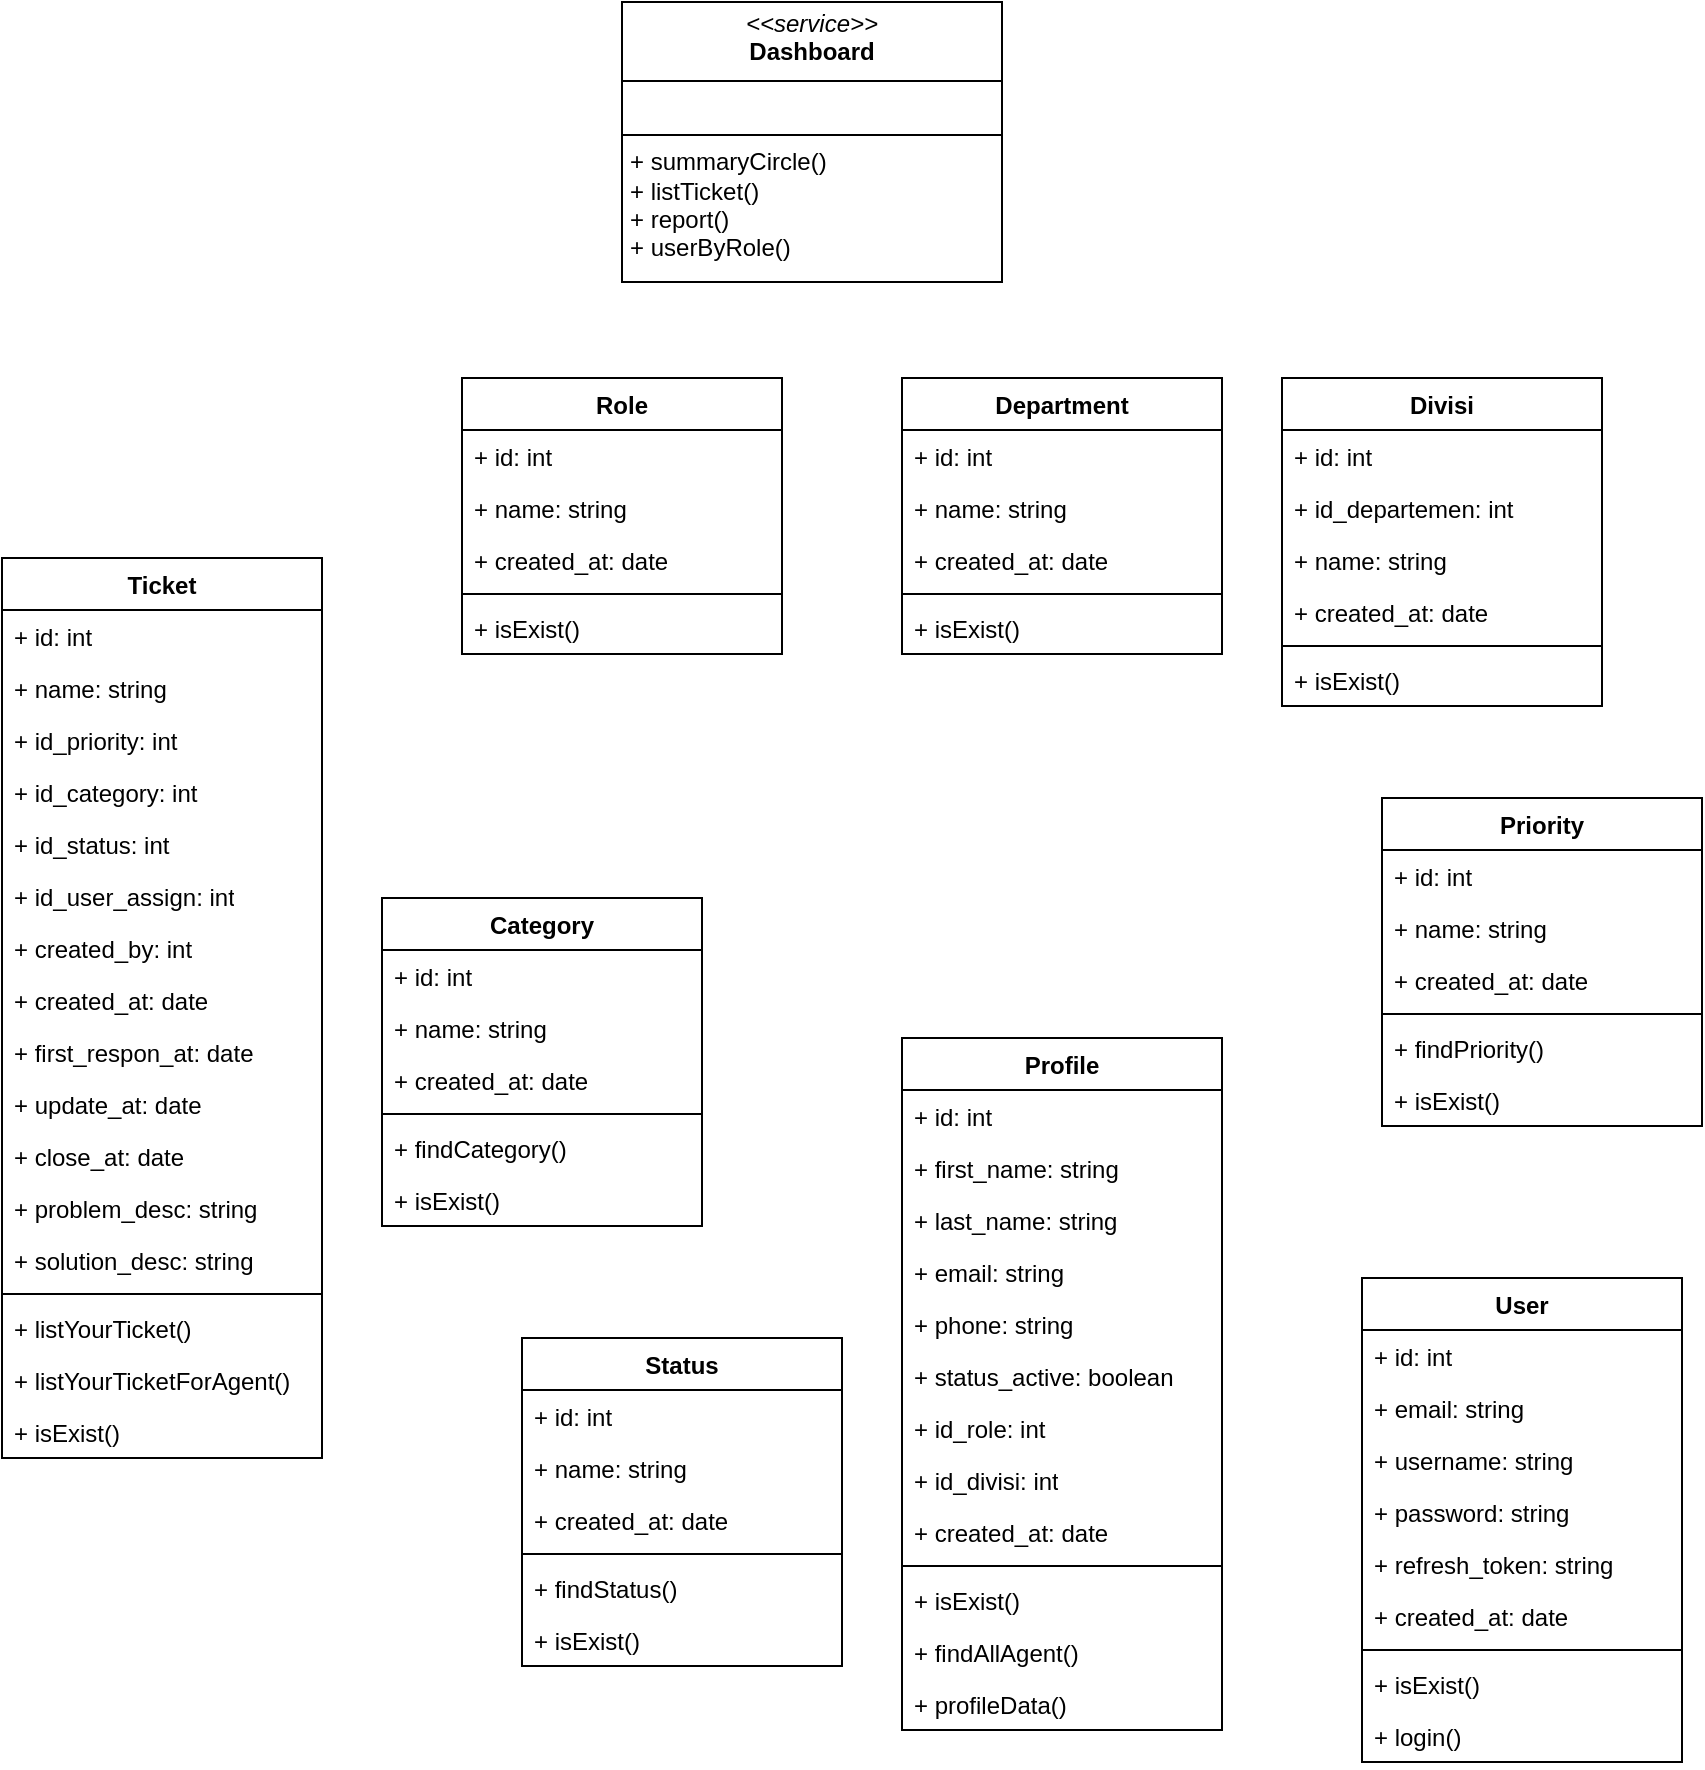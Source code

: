 <mxfile version="27.1.3">
  <diagram name="Page-1" id="-xxyF_3jXdGtJu57dgs1">
    <mxGraphModel dx="2005" dy="798" grid="1" gridSize="10" guides="1" tooltips="1" connect="1" arrows="1" fold="1" page="1" pageScale="1" pageWidth="827" pageHeight="1169" math="0" shadow="0">
      <root>
        <mxCell id="0" />
        <mxCell id="1" parent="0" />
        <mxCell id="XdJ_4pz9nZHwtMwytImK-14" value="Role" style="swimlane;fontStyle=1;align=center;verticalAlign=top;childLayout=stackLayout;horizontal=1;startSize=26;horizontalStack=0;resizeParent=1;resizeParentMax=0;resizeLast=0;collapsible=1;marginBottom=0;whiteSpace=wrap;html=1;" vertex="1" parent="1">
          <mxGeometry x="170" y="340" width="160" height="138" as="geometry" />
        </mxCell>
        <mxCell id="XdJ_4pz9nZHwtMwytImK-15" value="+ id: int" style="text;strokeColor=none;fillColor=none;align=left;verticalAlign=top;spacingLeft=4;spacingRight=4;overflow=hidden;rotatable=0;points=[[0,0.5],[1,0.5]];portConstraint=eastwest;whiteSpace=wrap;html=1;" vertex="1" parent="XdJ_4pz9nZHwtMwytImK-14">
          <mxGeometry y="26" width="160" height="26" as="geometry" />
        </mxCell>
        <mxCell id="XdJ_4pz9nZHwtMwytImK-21" value="+ name: string" style="text;strokeColor=none;fillColor=none;align=left;verticalAlign=top;spacingLeft=4;spacingRight=4;overflow=hidden;rotatable=0;points=[[0,0.5],[1,0.5]];portConstraint=eastwest;whiteSpace=wrap;html=1;" vertex="1" parent="XdJ_4pz9nZHwtMwytImK-14">
          <mxGeometry y="52" width="160" height="26" as="geometry" />
        </mxCell>
        <mxCell id="XdJ_4pz9nZHwtMwytImK-85" value="+ created_at: date" style="text;strokeColor=none;fillColor=none;align=left;verticalAlign=top;spacingLeft=4;spacingRight=4;overflow=hidden;rotatable=0;points=[[0,0.5],[1,0.5]];portConstraint=eastwest;whiteSpace=wrap;html=1;" vertex="1" parent="XdJ_4pz9nZHwtMwytImK-14">
          <mxGeometry y="78" width="160" height="26" as="geometry" />
        </mxCell>
        <mxCell id="XdJ_4pz9nZHwtMwytImK-16" value="" style="line;strokeWidth=1;fillColor=none;align=left;verticalAlign=middle;spacingTop=-1;spacingLeft=3;spacingRight=3;rotatable=0;labelPosition=right;points=[];portConstraint=eastwest;strokeColor=inherit;" vertex="1" parent="XdJ_4pz9nZHwtMwytImK-14">
          <mxGeometry y="104" width="160" height="8" as="geometry" />
        </mxCell>
        <mxCell id="XdJ_4pz9nZHwtMwytImK-86" value="+ isExist()" style="text;strokeColor=none;fillColor=none;align=left;verticalAlign=top;spacingLeft=4;spacingRight=4;overflow=hidden;rotatable=0;points=[[0,0.5],[1,0.5]];portConstraint=eastwest;whiteSpace=wrap;html=1;" vertex="1" parent="XdJ_4pz9nZHwtMwytImK-14">
          <mxGeometry y="112" width="160" height="26" as="geometry" />
        </mxCell>
        <mxCell id="XdJ_4pz9nZHwtMwytImK-22" value="Department" style="swimlane;fontStyle=1;align=center;verticalAlign=top;childLayout=stackLayout;horizontal=1;startSize=26;horizontalStack=0;resizeParent=1;resizeParentMax=0;resizeLast=0;collapsible=1;marginBottom=0;whiteSpace=wrap;html=1;" vertex="1" parent="1">
          <mxGeometry x="390" y="340" width="160" height="138" as="geometry" />
        </mxCell>
        <mxCell id="XdJ_4pz9nZHwtMwytImK-23" value="+ id: int" style="text;strokeColor=none;fillColor=none;align=left;verticalAlign=top;spacingLeft=4;spacingRight=4;overflow=hidden;rotatable=0;points=[[0,0.5],[1,0.5]];portConstraint=eastwest;whiteSpace=wrap;html=1;" vertex="1" parent="XdJ_4pz9nZHwtMwytImK-22">
          <mxGeometry y="26" width="160" height="26" as="geometry" />
        </mxCell>
        <mxCell id="XdJ_4pz9nZHwtMwytImK-24" value="+ name: string" style="text;strokeColor=none;fillColor=none;align=left;verticalAlign=top;spacingLeft=4;spacingRight=4;overflow=hidden;rotatable=0;points=[[0,0.5],[1,0.5]];portConstraint=eastwest;whiteSpace=wrap;html=1;" vertex="1" parent="XdJ_4pz9nZHwtMwytImK-22">
          <mxGeometry y="52" width="160" height="26" as="geometry" />
        </mxCell>
        <mxCell id="XdJ_4pz9nZHwtMwytImK-60" value="+ created_at: date" style="text;strokeColor=none;fillColor=none;align=left;verticalAlign=top;spacingLeft=4;spacingRight=4;overflow=hidden;rotatable=0;points=[[0,0.5],[1,0.5]];portConstraint=eastwest;whiteSpace=wrap;html=1;" vertex="1" parent="XdJ_4pz9nZHwtMwytImK-22">
          <mxGeometry y="78" width="160" height="26" as="geometry" />
        </mxCell>
        <mxCell id="XdJ_4pz9nZHwtMwytImK-25" value="" style="line;strokeWidth=1;fillColor=none;align=left;verticalAlign=middle;spacingTop=-1;spacingLeft=3;spacingRight=3;rotatable=0;labelPosition=right;points=[];portConstraint=eastwest;strokeColor=inherit;" vertex="1" parent="XdJ_4pz9nZHwtMwytImK-22">
          <mxGeometry y="104" width="160" height="8" as="geometry" />
        </mxCell>
        <mxCell id="XdJ_4pz9nZHwtMwytImK-26" value="+ isExist()" style="text;strokeColor=none;fillColor=none;align=left;verticalAlign=top;spacingLeft=4;spacingRight=4;overflow=hidden;rotatable=0;points=[[0,0.5],[1,0.5]];portConstraint=eastwest;whiteSpace=wrap;html=1;" vertex="1" parent="XdJ_4pz9nZHwtMwytImK-22">
          <mxGeometry y="112" width="160" height="26" as="geometry" />
        </mxCell>
        <mxCell id="XdJ_4pz9nZHwtMwytImK-27" value="Divisi" style="swimlane;fontStyle=1;align=center;verticalAlign=top;childLayout=stackLayout;horizontal=1;startSize=26;horizontalStack=0;resizeParent=1;resizeParentMax=0;resizeLast=0;collapsible=1;marginBottom=0;whiteSpace=wrap;html=1;" vertex="1" parent="1">
          <mxGeometry x="580" y="340" width="160" height="164" as="geometry" />
        </mxCell>
        <mxCell id="XdJ_4pz9nZHwtMwytImK-28" value="+ id: int" style="text;strokeColor=none;fillColor=none;align=left;verticalAlign=top;spacingLeft=4;spacingRight=4;overflow=hidden;rotatable=0;points=[[0,0.5],[1,0.5]];portConstraint=eastwest;whiteSpace=wrap;html=1;" vertex="1" parent="XdJ_4pz9nZHwtMwytImK-27">
          <mxGeometry y="26" width="160" height="26" as="geometry" />
        </mxCell>
        <mxCell id="XdJ_4pz9nZHwtMwytImK-32" value="+ id_departemen: int" style="text;strokeColor=none;fillColor=none;align=left;verticalAlign=top;spacingLeft=4;spacingRight=4;overflow=hidden;rotatable=0;points=[[0,0.5],[1,0.5]];portConstraint=eastwest;whiteSpace=wrap;html=1;" vertex="1" parent="XdJ_4pz9nZHwtMwytImK-27">
          <mxGeometry y="52" width="160" height="26" as="geometry" />
        </mxCell>
        <mxCell id="XdJ_4pz9nZHwtMwytImK-29" value="+ name: string" style="text;strokeColor=none;fillColor=none;align=left;verticalAlign=top;spacingLeft=4;spacingRight=4;overflow=hidden;rotatable=0;points=[[0,0.5],[1,0.5]];portConstraint=eastwest;whiteSpace=wrap;html=1;" vertex="1" parent="XdJ_4pz9nZHwtMwytImK-27">
          <mxGeometry y="78" width="160" height="26" as="geometry" />
        </mxCell>
        <mxCell id="XdJ_4pz9nZHwtMwytImK-61" value="+ created_at: date" style="text;strokeColor=none;fillColor=none;align=left;verticalAlign=top;spacingLeft=4;spacingRight=4;overflow=hidden;rotatable=0;points=[[0,0.5],[1,0.5]];portConstraint=eastwest;whiteSpace=wrap;html=1;" vertex="1" parent="XdJ_4pz9nZHwtMwytImK-27">
          <mxGeometry y="104" width="160" height="26" as="geometry" />
        </mxCell>
        <mxCell id="XdJ_4pz9nZHwtMwytImK-63" value="" style="line;strokeWidth=1;fillColor=none;align=left;verticalAlign=middle;spacingTop=-1;spacingLeft=3;spacingRight=3;rotatable=0;labelPosition=right;points=[];portConstraint=eastwest;strokeColor=inherit;" vertex="1" parent="XdJ_4pz9nZHwtMwytImK-27">
          <mxGeometry y="130" width="160" height="8" as="geometry" />
        </mxCell>
        <mxCell id="XdJ_4pz9nZHwtMwytImK-62" value="+ isExist()" style="text;strokeColor=none;fillColor=none;align=left;verticalAlign=top;spacingLeft=4;spacingRight=4;overflow=hidden;rotatable=0;points=[[0,0.5],[1,0.5]];portConstraint=eastwest;whiteSpace=wrap;html=1;" vertex="1" parent="XdJ_4pz9nZHwtMwytImK-27">
          <mxGeometry y="138" width="160" height="26" as="geometry" />
        </mxCell>
        <mxCell id="XdJ_4pz9nZHwtMwytImK-41" value="Category" style="swimlane;fontStyle=1;align=center;verticalAlign=top;childLayout=stackLayout;horizontal=1;startSize=26;horizontalStack=0;resizeParent=1;resizeParentMax=0;resizeLast=0;collapsible=1;marginBottom=0;whiteSpace=wrap;html=1;" vertex="1" parent="1">
          <mxGeometry x="130" y="600" width="160" height="164" as="geometry" />
        </mxCell>
        <mxCell id="XdJ_4pz9nZHwtMwytImK-42" value="+ id: int" style="text;strokeColor=none;fillColor=none;align=left;verticalAlign=top;spacingLeft=4;spacingRight=4;overflow=hidden;rotatable=0;points=[[0,0.5],[1,0.5]];portConstraint=eastwest;whiteSpace=wrap;html=1;" vertex="1" parent="XdJ_4pz9nZHwtMwytImK-41">
          <mxGeometry y="26" width="160" height="26" as="geometry" />
        </mxCell>
        <mxCell id="XdJ_4pz9nZHwtMwytImK-43" value="+ name: string" style="text;strokeColor=none;fillColor=none;align=left;verticalAlign=top;spacingLeft=4;spacingRight=4;overflow=hidden;rotatable=0;points=[[0,0.5],[1,0.5]];portConstraint=eastwest;whiteSpace=wrap;html=1;" vertex="1" parent="XdJ_4pz9nZHwtMwytImK-41">
          <mxGeometry y="52" width="160" height="26" as="geometry" />
        </mxCell>
        <mxCell id="XdJ_4pz9nZHwtMwytImK-46" value="+ created_at: date" style="text;strokeColor=none;fillColor=none;align=left;verticalAlign=top;spacingLeft=4;spacingRight=4;overflow=hidden;rotatable=0;points=[[0,0.5],[1,0.5]];portConstraint=eastwest;whiteSpace=wrap;html=1;" vertex="1" parent="XdJ_4pz9nZHwtMwytImK-41">
          <mxGeometry y="78" width="160" height="26" as="geometry" />
        </mxCell>
        <mxCell id="XdJ_4pz9nZHwtMwytImK-44" value="" style="line;strokeWidth=1;fillColor=none;align=left;verticalAlign=middle;spacingTop=-1;spacingLeft=3;spacingRight=3;rotatable=0;labelPosition=right;points=[];portConstraint=eastwest;strokeColor=inherit;" vertex="1" parent="XdJ_4pz9nZHwtMwytImK-41">
          <mxGeometry y="104" width="160" height="8" as="geometry" />
        </mxCell>
        <mxCell id="XdJ_4pz9nZHwtMwytImK-45" value="+ findCategory()" style="text;strokeColor=none;fillColor=none;align=left;verticalAlign=top;spacingLeft=4;spacingRight=4;overflow=hidden;rotatable=0;points=[[0,0.5],[1,0.5]];portConstraint=eastwest;whiteSpace=wrap;html=1;" vertex="1" parent="XdJ_4pz9nZHwtMwytImK-41">
          <mxGeometry y="112" width="160" height="26" as="geometry" />
        </mxCell>
        <mxCell id="XdJ_4pz9nZHwtMwytImK-47" value="+ isExist()" style="text;strokeColor=none;fillColor=none;align=left;verticalAlign=top;spacingLeft=4;spacingRight=4;overflow=hidden;rotatable=0;points=[[0,0.5],[1,0.5]];portConstraint=eastwest;whiteSpace=wrap;html=1;" vertex="1" parent="XdJ_4pz9nZHwtMwytImK-41">
          <mxGeometry y="138" width="160" height="26" as="geometry" />
        </mxCell>
        <mxCell id="XdJ_4pz9nZHwtMwytImK-64" value="Priority" style="swimlane;fontStyle=1;align=center;verticalAlign=top;childLayout=stackLayout;horizontal=1;startSize=26;horizontalStack=0;resizeParent=1;resizeParentMax=0;resizeLast=0;collapsible=1;marginBottom=0;whiteSpace=wrap;html=1;" vertex="1" parent="1">
          <mxGeometry x="630" y="550" width="160" height="164" as="geometry" />
        </mxCell>
        <mxCell id="XdJ_4pz9nZHwtMwytImK-65" value="+ id: int" style="text;strokeColor=none;fillColor=none;align=left;verticalAlign=top;spacingLeft=4;spacingRight=4;overflow=hidden;rotatable=0;points=[[0,0.5],[1,0.5]];portConstraint=eastwest;whiteSpace=wrap;html=1;" vertex="1" parent="XdJ_4pz9nZHwtMwytImK-64">
          <mxGeometry y="26" width="160" height="26" as="geometry" />
        </mxCell>
        <mxCell id="XdJ_4pz9nZHwtMwytImK-66" value="+ name: string" style="text;strokeColor=none;fillColor=none;align=left;verticalAlign=top;spacingLeft=4;spacingRight=4;overflow=hidden;rotatable=0;points=[[0,0.5],[1,0.5]];portConstraint=eastwest;whiteSpace=wrap;html=1;" vertex="1" parent="XdJ_4pz9nZHwtMwytImK-64">
          <mxGeometry y="52" width="160" height="26" as="geometry" />
        </mxCell>
        <mxCell id="XdJ_4pz9nZHwtMwytImK-67" value="+ created_at: date" style="text;strokeColor=none;fillColor=none;align=left;verticalAlign=top;spacingLeft=4;spacingRight=4;overflow=hidden;rotatable=0;points=[[0,0.5],[1,0.5]];portConstraint=eastwest;whiteSpace=wrap;html=1;" vertex="1" parent="XdJ_4pz9nZHwtMwytImK-64">
          <mxGeometry y="78" width="160" height="26" as="geometry" />
        </mxCell>
        <mxCell id="XdJ_4pz9nZHwtMwytImK-68" value="" style="line;strokeWidth=1;fillColor=none;align=left;verticalAlign=middle;spacingTop=-1;spacingLeft=3;spacingRight=3;rotatable=0;labelPosition=right;points=[];portConstraint=eastwest;strokeColor=inherit;" vertex="1" parent="XdJ_4pz9nZHwtMwytImK-64">
          <mxGeometry y="104" width="160" height="8" as="geometry" />
        </mxCell>
        <mxCell id="XdJ_4pz9nZHwtMwytImK-69" value="+ findPriority()" style="text;strokeColor=none;fillColor=none;align=left;verticalAlign=top;spacingLeft=4;spacingRight=4;overflow=hidden;rotatable=0;points=[[0,0.5],[1,0.5]];portConstraint=eastwest;whiteSpace=wrap;html=1;" vertex="1" parent="XdJ_4pz9nZHwtMwytImK-64">
          <mxGeometry y="112" width="160" height="26" as="geometry" />
        </mxCell>
        <mxCell id="XdJ_4pz9nZHwtMwytImK-70" value="+ isExist()" style="text;strokeColor=none;fillColor=none;align=left;verticalAlign=top;spacingLeft=4;spacingRight=4;overflow=hidden;rotatable=0;points=[[0,0.5],[1,0.5]];portConstraint=eastwest;whiteSpace=wrap;html=1;" vertex="1" parent="XdJ_4pz9nZHwtMwytImK-64">
          <mxGeometry y="138" width="160" height="26" as="geometry" />
        </mxCell>
        <mxCell id="XdJ_4pz9nZHwtMwytImK-71" value="Profile" style="swimlane;fontStyle=1;align=center;verticalAlign=top;childLayout=stackLayout;horizontal=1;startSize=26;horizontalStack=0;resizeParent=1;resizeParentMax=0;resizeLast=0;collapsible=1;marginBottom=0;whiteSpace=wrap;html=1;" vertex="1" parent="1">
          <mxGeometry x="390" y="670" width="160" height="346" as="geometry" />
        </mxCell>
        <mxCell id="XdJ_4pz9nZHwtMwytImK-72" value="+ id: int" style="text;strokeColor=none;fillColor=none;align=left;verticalAlign=top;spacingLeft=4;spacingRight=4;overflow=hidden;rotatable=0;points=[[0,0.5],[1,0.5]];portConstraint=eastwest;whiteSpace=wrap;html=1;" vertex="1" parent="XdJ_4pz9nZHwtMwytImK-71">
          <mxGeometry y="26" width="160" height="26" as="geometry" />
        </mxCell>
        <mxCell id="XdJ_4pz9nZHwtMwytImK-73" value="+ first_name: string" style="text;strokeColor=none;fillColor=none;align=left;verticalAlign=top;spacingLeft=4;spacingRight=4;overflow=hidden;rotatable=0;points=[[0,0.5],[1,0.5]];portConstraint=eastwest;whiteSpace=wrap;html=1;" vertex="1" parent="XdJ_4pz9nZHwtMwytImK-71">
          <mxGeometry y="52" width="160" height="26" as="geometry" />
        </mxCell>
        <mxCell id="XdJ_4pz9nZHwtMwytImK-76" value="+ last_name: string" style="text;strokeColor=none;fillColor=none;align=left;verticalAlign=top;spacingLeft=4;spacingRight=4;overflow=hidden;rotatable=0;points=[[0,0.5],[1,0.5]];portConstraint=eastwest;whiteSpace=wrap;html=1;" vertex="1" parent="XdJ_4pz9nZHwtMwytImK-71">
          <mxGeometry y="78" width="160" height="26" as="geometry" />
        </mxCell>
        <mxCell id="XdJ_4pz9nZHwtMwytImK-77" value="+ email: string" style="text;strokeColor=none;fillColor=none;align=left;verticalAlign=top;spacingLeft=4;spacingRight=4;overflow=hidden;rotatable=0;points=[[0,0.5],[1,0.5]];portConstraint=eastwest;whiteSpace=wrap;html=1;" vertex="1" parent="XdJ_4pz9nZHwtMwytImK-71">
          <mxGeometry y="104" width="160" height="26" as="geometry" />
        </mxCell>
        <mxCell id="XdJ_4pz9nZHwtMwytImK-78" value="+ phone: string" style="text;strokeColor=none;fillColor=none;align=left;verticalAlign=top;spacingLeft=4;spacingRight=4;overflow=hidden;rotatable=0;points=[[0,0.5],[1,0.5]];portConstraint=eastwest;whiteSpace=wrap;html=1;" vertex="1" parent="XdJ_4pz9nZHwtMwytImK-71">
          <mxGeometry y="130" width="160" height="26" as="geometry" />
        </mxCell>
        <mxCell id="XdJ_4pz9nZHwtMwytImK-79" value="+ status_active: boolean" style="text;strokeColor=none;fillColor=none;align=left;verticalAlign=top;spacingLeft=4;spacingRight=4;overflow=hidden;rotatable=0;points=[[0,0.5],[1,0.5]];portConstraint=eastwest;whiteSpace=wrap;html=1;" vertex="1" parent="XdJ_4pz9nZHwtMwytImK-71">
          <mxGeometry y="156" width="160" height="26" as="geometry" />
        </mxCell>
        <mxCell id="XdJ_4pz9nZHwtMwytImK-80" value="+ id_role: int" style="text;strokeColor=none;fillColor=none;align=left;verticalAlign=top;spacingLeft=4;spacingRight=4;overflow=hidden;rotatable=0;points=[[0,0.5],[1,0.5]];portConstraint=eastwest;whiteSpace=wrap;html=1;" vertex="1" parent="XdJ_4pz9nZHwtMwytImK-71">
          <mxGeometry y="182" width="160" height="26" as="geometry" />
        </mxCell>
        <mxCell id="XdJ_4pz9nZHwtMwytImK-81" value="+ id_divisi: int" style="text;strokeColor=none;fillColor=none;align=left;verticalAlign=top;spacingLeft=4;spacingRight=4;overflow=hidden;rotatable=0;points=[[0,0.5],[1,0.5]];portConstraint=eastwest;whiteSpace=wrap;html=1;" vertex="1" parent="XdJ_4pz9nZHwtMwytImK-71">
          <mxGeometry y="208" width="160" height="26" as="geometry" />
        </mxCell>
        <mxCell id="XdJ_4pz9nZHwtMwytImK-82" value="+ created_at: date" style="text;strokeColor=none;fillColor=none;align=left;verticalAlign=top;spacingLeft=4;spacingRight=4;overflow=hidden;rotatable=0;points=[[0,0.5],[1,0.5]];portConstraint=eastwest;whiteSpace=wrap;html=1;" vertex="1" parent="XdJ_4pz9nZHwtMwytImK-71">
          <mxGeometry y="234" width="160" height="26" as="geometry" />
        </mxCell>
        <mxCell id="XdJ_4pz9nZHwtMwytImK-74" value="" style="line;strokeWidth=1;fillColor=none;align=left;verticalAlign=middle;spacingTop=-1;spacingLeft=3;spacingRight=3;rotatable=0;labelPosition=right;points=[];portConstraint=eastwest;strokeColor=inherit;" vertex="1" parent="XdJ_4pz9nZHwtMwytImK-71">
          <mxGeometry y="260" width="160" height="8" as="geometry" />
        </mxCell>
        <mxCell id="XdJ_4pz9nZHwtMwytImK-83" value="+ isExist()" style="text;strokeColor=none;fillColor=none;align=left;verticalAlign=top;spacingLeft=4;spacingRight=4;overflow=hidden;rotatable=0;points=[[0,0.5],[1,0.5]];portConstraint=eastwest;whiteSpace=wrap;html=1;" vertex="1" parent="XdJ_4pz9nZHwtMwytImK-71">
          <mxGeometry y="268" width="160" height="26" as="geometry" />
        </mxCell>
        <mxCell id="XdJ_4pz9nZHwtMwytImK-75" value="+ findAllAgent()" style="text;strokeColor=none;fillColor=none;align=left;verticalAlign=top;spacingLeft=4;spacingRight=4;overflow=hidden;rotatable=0;points=[[0,0.5],[1,0.5]];portConstraint=eastwest;whiteSpace=wrap;html=1;" vertex="1" parent="XdJ_4pz9nZHwtMwytImK-71">
          <mxGeometry y="294" width="160" height="26" as="geometry" />
        </mxCell>
        <mxCell id="XdJ_4pz9nZHwtMwytImK-84" value="+ profileData&lt;span style=&quot;background-color: transparent; color: light-dark(rgb(0, 0, 0), rgb(255, 255, 255));&quot;&gt;()&lt;/span&gt;" style="text;strokeColor=none;fillColor=none;align=left;verticalAlign=top;spacingLeft=4;spacingRight=4;overflow=hidden;rotatable=0;points=[[0,0.5],[1,0.5]];portConstraint=eastwest;whiteSpace=wrap;html=1;" vertex="1" parent="XdJ_4pz9nZHwtMwytImK-71">
          <mxGeometry y="320" width="160" height="26" as="geometry" />
        </mxCell>
        <mxCell id="XdJ_4pz9nZHwtMwytImK-87" value="Status" style="swimlane;fontStyle=1;align=center;verticalAlign=top;childLayout=stackLayout;horizontal=1;startSize=26;horizontalStack=0;resizeParent=1;resizeParentMax=0;resizeLast=0;collapsible=1;marginBottom=0;whiteSpace=wrap;html=1;" vertex="1" parent="1">
          <mxGeometry x="200" y="820" width="160" height="164" as="geometry" />
        </mxCell>
        <mxCell id="XdJ_4pz9nZHwtMwytImK-88" value="+ id: int" style="text;strokeColor=none;fillColor=none;align=left;verticalAlign=top;spacingLeft=4;spacingRight=4;overflow=hidden;rotatable=0;points=[[0,0.5],[1,0.5]];portConstraint=eastwest;whiteSpace=wrap;html=1;" vertex="1" parent="XdJ_4pz9nZHwtMwytImK-87">
          <mxGeometry y="26" width="160" height="26" as="geometry" />
        </mxCell>
        <mxCell id="XdJ_4pz9nZHwtMwytImK-89" value="+ name: string" style="text;strokeColor=none;fillColor=none;align=left;verticalAlign=top;spacingLeft=4;spacingRight=4;overflow=hidden;rotatable=0;points=[[0,0.5],[1,0.5]];portConstraint=eastwest;whiteSpace=wrap;html=1;" vertex="1" parent="XdJ_4pz9nZHwtMwytImK-87">
          <mxGeometry y="52" width="160" height="26" as="geometry" />
        </mxCell>
        <mxCell id="XdJ_4pz9nZHwtMwytImK-90" value="+ created_at: date" style="text;strokeColor=none;fillColor=none;align=left;verticalAlign=top;spacingLeft=4;spacingRight=4;overflow=hidden;rotatable=0;points=[[0,0.5],[1,0.5]];portConstraint=eastwest;whiteSpace=wrap;html=1;" vertex="1" parent="XdJ_4pz9nZHwtMwytImK-87">
          <mxGeometry y="78" width="160" height="26" as="geometry" />
        </mxCell>
        <mxCell id="XdJ_4pz9nZHwtMwytImK-91" value="" style="line;strokeWidth=1;fillColor=none;align=left;verticalAlign=middle;spacingTop=-1;spacingLeft=3;spacingRight=3;rotatable=0;labelPosition=right;points=[];portConstraint=eastwest;strokeColor=inherit;" vertex="1" parent="XdJ_4pz9nZHwtMwytImK-87">
          <mxGeometry y="104" width="160" height="8" as="geometry" />
        </mxCell>
        <mxCell id="XdJ_4pz9nZHwtMwytImK-92" value="+ findStatus()" style="text;strokeColor=none;fillColor=none;align=left;verticalAlign=top;spacingLeft=4;spacingRight=4;overflow=hidden;rotatable=0;points=[[0,0.5],[1,0.5]];portConstraint=eastwest;whiteSpace=wrap;html=1;" vertex="1" parent="XdJ_4pz9nZHwtMwytImK-87">
          <mxGeometry y="112" width="160" height="26" as="geometry" />
        </mxCell>
        <mxCell id="XdJ_4pz9nZHwtMwytImK-93" value="+ isExist()" style="text;strokeColor=none;fillColor=none;align=left;verticalAlign=top;spacingLeft=4;spacingRight=4;overflow=hidden;rotatable=0;points=[[0,0.5],[1,0.5]];portConstraint=eastwest;whiteSpace=wrap;html=1;" vertex="1" parent="XdJ_4pz9nZHwtMwytImK-87">
          <mxGeometry y="138" width="160" height="26" as="geometry" />
        </mxCell>
        <mxCell id="XdJ_4pz9nZHwtMwytImK-94" value="Ticket" style="swimlane;fontStyle=1;align=center;verticalAlign=top;childLayout=stackLayout;horizontal=1;startSize=26;horizontalStack=0;resizeParent=1;resizeParentMax=0;resizeLast=0;collapsible=1;marginBottom=0;whiteSpace=wrap;html=1;" vertex="1" parent="1">
          <mxGeometry x="-60" y="430" width="160" height="450" as="geometry" />
        </mxCell>
        <mxCell id="XdJ_4pz9nZHwtMwytImK-95" value="+ id: int" style="text;strokeColor=none;fillColor=none;align=left;verticalAlign=top;spacingLeft=4;spacingRight=4;overflow=hidden;rotatable=0;points=[[0,0.5],[1,0.5]];portConstraint=eastwest;whiteSpace=wrap;html=1;" vertex="1" parent="XdJ_4pz9nZHwtMwytImK-94">
          <mxGeometry y="26" width="160" height="26" as="geometry" />
        </mxCell>
        <mxCell id="XdJ_4pz9nZHwtMwytImK-96" value="+ name: string" style="text;strokeColor=none;fillColor=none;align=left;verticalAlign=top;spacingLeft=4;spacingRight=4;overflow=hidden;rotatable=0;points=[[0,0.5],[1,0.5]];portConstraint=eastwest;whiteSpace=wrap;html=1;" vertex="1" parent="XdJ_4pz9nZHwtMwytImK-94">
          <mxGeometry y="52" width="160" height="26" as="geometry" />
        </mxCell>
        <mxCell id="XdJ_4pz9nZHwtMwytImK-100" value="+ id_priority: int" style="text;strokeColor=none;fillColor=none;align=left;verticalAlign=top;spacingLeft=4;spacingRight=4;overflow=hidden;rotatable=0;points=[[0,0.5],[1,0.5]];portConstraint=eastwest;whiteSpace=wrap;html=1;" vertex="1" parent="XdJ_4pz9nZHwtMwytImK-94">
          <mxGeometry y="78" width="160" height="26" as="geometry" />
        </mxCell>
        <mxCell id="XdJ_4pz9nZHwtMwytImK-101" value="+ id_category: int" style="text;strokeColor=none;fillColor=none;align=left;verticalAlign=top;spacingLeft=4;spacingRight=4;overflow=hidden;rotatable=0;points=[[0,0.5],[1,0.5]];portConstraint=eastwest;whiteSpace=wrap;html=1;" vertex="1" parent="XdJ_4pz9nZHwtMwytImK-94">
          <mxGeometry y="104" width="160" height="26" as="geometry" />
        </mxCell>
        <mxCell id="XdJ_4pz9nZHwtMwytImK-102" value="+ id_status&lt;span style=&quot;background-color: transparent; color: light-dark(rgb(0, 0, 0), rgb(255, 255, 255));&quot;&gt;: int&lt;/span&gt;" style="text;strokeColor=none;fillColor=none;align=left;verticalAlign=top;spacingLeft=4;spacingRight=4;overflow=hidden;rotatable=0;points=[[0,0.5],[1,0.5]];portConstraint=eastwest;whiteSpace=wrap;html=1;" vertex="1" parent="XdJ_4pz9nZHwtMwytImK-94">
          <mxGeometry y="130" width="160" height="26" as="geometry" />
        </mxCell>
        <mxCell id="XdJ_4pz9nZHwtMwytImK-103" value="+ id_user_assign&lt;span style=&quot;background-color: transparent; color: light-dark(rgb(0, 0, 0), rgb(255, 255, 255));&quot;&gt;: int&lt;/span&gt;" style="text;strokeColor=none;fillColor=none;align=left;verticalAlign=top;spacingLeft=4;spacingRight=4;overflow=hidden;rotatable=0;points=[[0,0.5],[1,0.5]];portConstraint=eastwest;whiteSpace=wrap;html=1;" vertex="1" parent="XdJ_4pz9nZHwtMwytImK-94">
          <mxGeometry y="156" width="160" height="26" as="geometry" />
        </mxCell>
        <mxCell id="XdJ_4pz9nZHwtMwytImK-104" value="+ created_by: int" style="text;strokeColor=none;fillColor=none;align=left;verticalAlign=top;spacingLeft=4;spacingRight=4;overflow=hidden;rotatable=0;points=[[0,0.5],[1,0.5]];portConstraint=eastwest;whiteSpace=wrap;html=1;" vertex="1" parent="XdJ_4pz9nZHwtMwytImK-94">
          <mxGeometry y="182" width="160" height="26" as="geometry" />
        </mxCell>
        <mxCell id="XdJ_4pz9nZHwtMwytImK-97" value="+ created_at: date" style="text;strokeColor=none;fillColor=none;align=left;verticalAlign=top;spacingLeft=4;spacingRight=4;overflow=hidden;rotatable=0;points=[[0,0.5],[1,0.5]];portConstraint=eastwest;whiteSpace=wrap;html=1;" vertex="1" parent="XdJ_4pz9nZHwtMwytImK-94">
          <mxGeometry y="208" width="160" height="26" as="geometry" />
        </mxCell>
        <mxCell id="XdJ_4pz9nZHwtMwytImK-105" value="+ first_respon_at: date" style="text;strokeColor=none;fillColor=none;align=left;verticalAlign=top;spacingLeft=4;spacingRight=4;overflow=hidden;rotatable=0;points=[[0,0.5],[1,0.5]];portConstraint=eastwest;whiteSpace=wrap;html=1;" vertex="1" parent="XdJ_4pz9nZHwtMwytImK-94">
          <mxGeometry y="234" width="160" height="26" as="geometry" />
        </mxCell>
        <mxCell id="XdJ_4pz9nZHwtMwytImK-107" value="+ update_at: date" style="text;strokeColor=none;fillColor=none;align=left;verticalAlign=top;spacingLeft=4;spacingRight=4;overflow=hidden;rotatable=0;points=[[0,0.5],[1,0.5]];portConstraint=eastwest;whiteSpace=wrap;html=1;" vertex="1" parent="XdJ_4pz9nZHwtMwytImK-94">
          <mxGeometry y="260" width="160" height="26" as="geometry" />
        </mxCell>
        <mxCell id="XdJ_4pz9nZHwtMwytImK-106" value="+ close_at: date" style="text;strokeColor=none;fillColor=none;align=left;verticalAlign=top;spacingLeft=4;spacingRight=4;overflow=hidden;rotatable=0;points=[[0,0.5],[1,0.5]];portConstraint=eastwest;whiteSpace=wrap;html=1;" vertex="1" parent="XdJ_4pz9nZHwtMwytImK-94">
          <mxGeometry y="286" width="160" height="26" as="geometry" />
        </mxCell>
        <mxCell id="XdJ_4pz9nZHwtMwytImK-108" value="+ problem_desc: string" style="text;strokeColor=none;fillColor=none;align=left;verticalAlign=top;spacingLeft=4;spacingRight=4;overflow=hidden;rotatable=0;points=[[0,0.5],[1,0.5]];portConstraint=eastwest;whiteSpace=wrap;html=1;" vertex="1" parent="XdJ_4pz9nZHwtMwytImK-94">
          <mxGeometry y="312" width="160" height="26" as="geometry" />
        </mxCell>
        <mxCell id="XdJ_4pz9nZHwtMwytImK-109" value="+ solution_desc: string" style="text;strokeColor=none;fillColor=none;align=left;verticalAlign=top;spacingLeft=4;spacingRight=4;overflow=hidden;rotatable=0;points=[[0,0.5],[1,0.5]];portConstraint=eastwest;whiteSpace=wrap;html=1;" vertex="1" parent="XdJ_4pz9nZHwtMwytImK-94">
          <mxGeometry y="338" width="160" height="26" as="geometry" />
        </mxCell>
        <mxCell id="XdJ_4pz9nZHwtMwytImK-98" value="" style="line;strokeWidth=1;fillColor=none;align=left;verticalAlign=middle;spacingTop=-1;spacingLeft=3;spacingRight=3;rotatable=0;labelPosition=right;points=[];portConstraint=eastwest;strokeColor=inherit;" vertex="1" parent="XdJ_4pz9nZHwtMwytImK-94">
          <mxGeometry y="364" width="160" height="8" as="geometry" />
        </mxCell>
        <mxCell id="XdJ_4pz9nZHwtMwytImK-110" value="+ listYourTicket()" style="text;strokeColor=none;fillColor=none;align=left;verticalAlign=top;spacingLeft=4;spacingRight=4;overflow=hidden;rotatable=0;points=[[0,0.5],[1,0.5]];portConstraint=eastwest;whiteSpace=wrap;html=1;" vertex="1" parent="XdJ_4pz9nZHwtMwytImK-94">
          <mxGeometry y="372" width="160" height="26" as="geometry" />
        </mxCell>
        <mxCell id="XdJ_4pz9nZHwtMwytImK-99" value="+ listYourTicketForAgent()" style="text;strokeColor=none;fillColor=none;align=left;verticalAlign=top;spacingLeft=4;spacingRight=4;overflow=hidden;rotatable=0;points=[[0,0.5],[1,0.5]];portConstraint=eastwest;whiteSpace=wrap;html=1;" vertex="1" parent="XdJ_4pz9nZHwtMwytImK-94">
          <mxGeometry y="398" width="160" height="26" as="geometry" />
        </mxCell>
        <mxCell id="XdJ_4pz9nZHwtMwytImK-111" value="+ isExist()" style="text;strokeColor=none;fillColor=none;align=left;verticalAlign=top;spacingLeft=4;spacingRight=4;overflow=hidden;rotatable=0;points=[[0,0.5],[1,0.5]];portConstraint=eastwest;whiteSpace=wrap;html=1;" vertex="1" parent="XdJ_4pz9nZHwtMwytImK-94">
          <mxGeometry y="424" width="160" height="26" as="geometry" />
        </mxCell>
        <mxCell id="XdJ_4pz9nZHwtMwytImK-113" value="&lt;p style=&quot;margin:0px;margin-top:4px;text-align:center;&quot;&gt;&lt;i&gt;&amp;lt;&amp;lt;service&amp;gt;&amp;gt;&lt;/i&gt;&lt;br&gt;&lt;b&gt;Dashboard&lt;/b&gt;&lt;/p&gt;&lt;hr size=&quot;1&quot; style=&quot;border-style:solid;&quot;&gt;&lt;p style=&quot;margin:0px;margin-left:4px;&quot;&gt;&lt;br&gt;&lt;/p&gt;&lt;hr size=&quot;1&quot; style=&quot;border-style:solid;&quot;&gt;&lt;p style=&quot;margin:0px;margin-left:4px;&quot;&gt;+ summaryCircle()&lt;/p&gt;&lt;p style=&quot;margin:0px;margin-left:4px;&quot;&gt;+ listTicket()&lt;/p&gt;&lt;p style=&quot;margin:0px;margin-left:4px;&quot;&gt;+ report()&lt;/p&gt;&lt;p style=&quot;margin:0px;margin-left:4px;&quot;&gt;+ userByRole()&lt;/p&gt;" style="verticalAlign=top;align=left;overflow=fill;html=1;whiteSpace=wrap;" vertex="1" parent="1">
          <mxGeometry x="250" y="152" width="190" height="140" as="geometry" />
        </mxCell>
        <mxCell id="XdJ_4pz9nZHwtMwytImK-114" value="User" style="swimlane;fontStyle=1;align=center;verticalAlign=top;childLayout=stackLayout;horizontal=1;startSize=26;horizontalStack=0;resizeParent=1;resizeParentMax=0;resizeLast=0;collapsible=1;marginBottom=0;whiteSpace=wrap;html=1;" vertex="1" parent="1">
          <mxGeometry x="620" y="790" width="160" height="242" as="geometry" />
        </mxCell>
        <mxCell id="XdJ_4pz9nZHwtMwytImK-115" value="+ id: int" style="text;strokeColor=none;fillColor=none;align=left;verticalAlign=top;spacingLeft=4;spacingRight=4;overflow=hidden;rotatable=0;points=[[0,0.5],[1,0.5]];portConstraint=eastwest;whiteSpace=wrap;html=1;" vertex="1" parent="XdJ_4pz9nZHwtMwytImK-114">
          <mxGeometry y="26" width="160" height="26" as="geometry" />
        </mxCell>
        <mxCell id="XdJ_4pz9nZHwtMwytImK-116" value="+ email: string" style="text;strokeColor=none;fillColor=none;align=left;verticalAlign=top;spacingLeft=4;spacingRight=4;overflow=hidden;rotatable=0;points=[[0,0.5],[1,0.5]];portConstraint=eastwest;whiteSpace=wrap;html=1;" vertex="1" parent="XdJ_4pz9nZHwtMwytImK-114">
          <mxGeometry y="52" width="160" height="26" as="geometry" />
        </mxCell>
        <mxCell id="XdJ_4pz9nZHwtMwytImK-121" value="+ username: string" style="text;strokeColor=none;fillColor=none;align=left;verticalAlign=top;spacingLeft=4;spacingRight=4;overflow=hidden;rotatable=0;points=[[0,0.5],[1,0.5]];portConstraint=eastwest;whiteSpace=wrap;html=1;" vertex="1" parent="XdJ_4pz9nZHwtMwytImK-114">
          <mxGeometry y="78" width="160" height="26" as="geometry" />
        </mxCell>
        <mxCell id="XdJ_4pz9nZHwtMwytImK-122" value="+ password: string" style="text;strokeColor=none;fillColor=none;align=left;verticalAlign=top;spacingLeft=4;spacingRight=4;overflow=hidden;rotatable=0;points=[[0,0.5],[1,0.5]];portConstraint=eastwest;whiteSpace=wrap;html=1;" vertex="1" parent="XdJ_4pz9nZHwtMwytImK-114">
          <mxGeometry y="104" width="160" height="26" as="geometry" />
        </mxCell>
        <mxCell id="XdJ_4pz9nZHwtMwytImK-123" value="+ refresh_token: string" style="text;strokeColor=none;fillColor=none;align=left;verticalAlign=top;spacingLeft=4;spacingRight=4;overflow=hidden;rotatable=0;points=[[0,0.5],[1,0.5]];portConstraint=eastwest;whiteSpace=wrap;html=1;" vertex="1" parent="XdJ_4pz9nZHwtMwytImK-114">
          <mxGeometry y="130" width="160" height="26" as="geometry" />
        </mxCell>
        <mxCell id="XdJ_4pz9nZHwtMwytImK-117" value="+ created_at: date" style="text;strokeColor=none;fillColor=none;align=left;verticalAlign=top;spacingLeft=4;spacingRight=4;overflow=hidden;rotatable=0;points=[[0,0.5],[1,0.5]];portConstraint=eastwest;whiteSpace=wrap;html=1;" vertex="1" parent="XdJ_4pz9nZHwtMwytImK-114">
          <mxGeometry y="156" width="160" height="26" as="geometry" />
        </mxCell>
        <mxCell id="XdJ_4pz9nZHwtMwytImK-118" value="" style="line;strokeWidth=1;fillColor=none;align=left;verticalAlign=middle;spacingTop=-1;spacingLeft=3;spacingRight=3;rotatable=0;labelPosition=right;points=[];portConstraint=eastwest;strokeColor=inherit;" vertex="1" parent="XdJ_4pz9nZHwtMwytImK-114">
          <mxGeometry y="182" width="160" height="8" as="geometry" />
        </mxCell>
        <mxCell id="XdJ_4pz9nZHwtMwytImK-120" value="+ isExist()" style="text;strokeColor=none;fillColor=none;align=left;verticalAlign=top;spacingLeft=4;spacingRight=4;overflow=hidden;rotatable=0;points=[[0,0.5],[1,0.5]];portConstraint=eastwest;whiteSpace=wrap;html=1;" vertex="1" parent="XdJ_4pz9nZHwtMwytImK-114">
          <mxGeometry y="190" width="160" height="26" as="geometry" />
        </mxCell>
        <mxCell id="XdJ_4pz9nZHwtMwytImK-124" value="+ login()" style="text;strokeColor=none;fillColor=none;align=left;verticalAlign=top;spacingLeft=4;spacingRight=4;overflow=hidden;rotatable=0;points=[[0,0.5],[1,0.5]];portConstraint=eastwest;whiteSpace=wrap;html=1;" vertex="1" parent="XdJ_4pz9nZHwtMwytImK-114">
          <mxGeometry y="216" width="160" height="26" as="geometry" />
        </mxCell>
      </root>
    </mxGraphModel>
  </diagram>
</mxfile>
